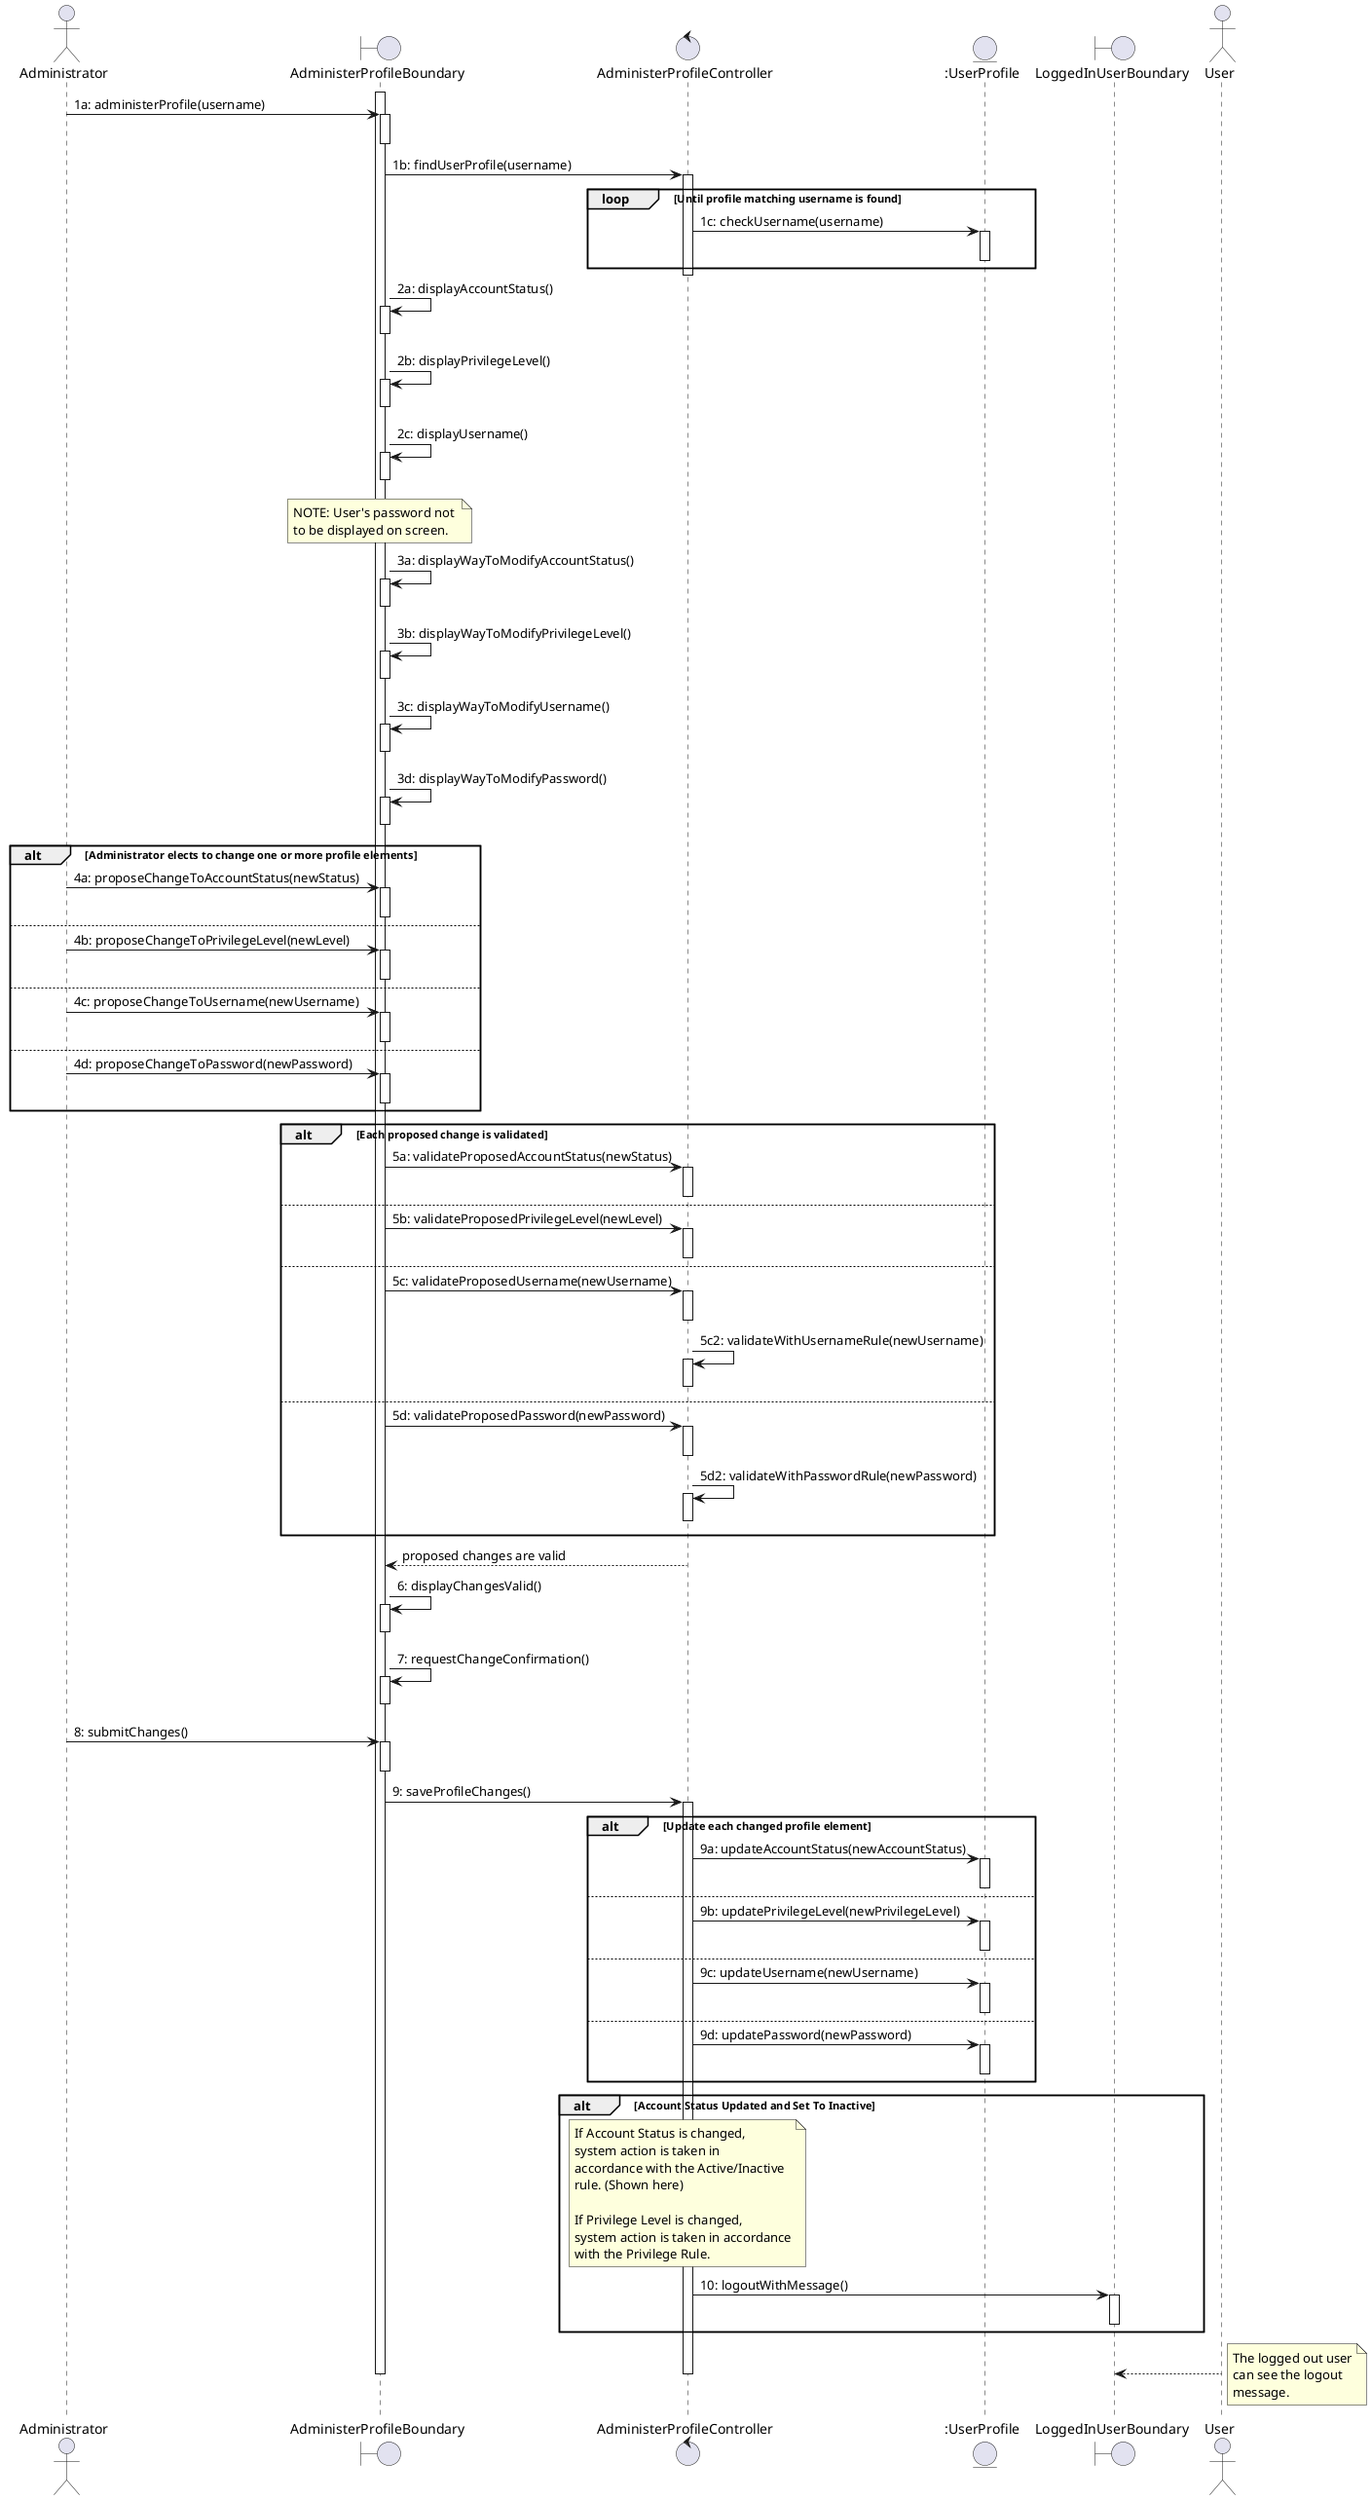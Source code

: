 @startuml
actor Administrator as a
boundary AdministerProfileBoundary as ab
control AdministerProfileController as ac
entity ":UserProfile" as up
boundary LoggedInUserBoundary as lu
actor User as u

activate ab

a -> ab: 1a: administerProfile(username)
activate ab
deactivate ab

ab -> ac: 1b: findUserProfile(username)
activate ac
loop Until profile matching username is found
ac -> up: 1c: checkUsername(username)
activate up
deactivate up
end loop
deactivate ac

ab -> ab: 2a: displayAccountStatus()
activate ab
deactivate ab

ab -> ab: 2b: displayPrivilegeLevel()
activate ab
deactivate ab

ab -> ab: 2c: displayUsername()
activate ab
deactivate ab

note over ab
NOTE: User's password not 
to be displayed on screen.
end note

ab -> ab: 3a: displayWayToModifyAccountStatus()
activate ab
deactivate ab

ab -> ab: 3b: displayWayToModifyPrivilegeLevel()
activate ab
deactivate ab

ab -> ab: 3c: displayWayToModifyUsername()
activate ab
deactivate ab

ab -> ab: 3d: displayWayToModifyPassword()
activate ab
deactivate ab

alt Administrator elects to change one or more profile elements
a -> ab: 4a: proposeChangeToAccountStatus(newStatus)
activate ab
deactivate ab
else
a -> ab: 4b: proposeChangeToPrivilegeLevel(newLevel)
activate ab
deactivate ab
else
a -> ab: 4c: proposeChangeToUsername(newUsername)
activate ab
deactivate ab
else
a -> ab: 4d: proposeChangeToPassword(newPassword)
activate ab
deactivate ab
end

alt Each proposed change is validated
ab -> ac: 5a: validateProposedAccountStatus(newStatus)
activate ac
deactivate ac
else
ab -> ac: 5b: validateProposedPrivilegeLevel(newLevel)
activate ac
deactivate ac
else
ab -> ac: 5c: validateProposedUsername(newUsername)
activate ac
deactivate ac
ac -> ac: 5c2: validateWithUsernameRule(newUsername)
activate ac
deactivate ac
else
ab -> ac: 5d: validateProposedPassword(newPassword)
activate ac
deactivate ac
ac -> ac: 5d2: validateWithPasswordRule(newPassword)
activate ac
deactivate ac
end

ac --> ab: proposed changes are valid
ab -> ab: 6: displayChangesValid()
activate ab
deactivate ab
ab -> ab: 7: requestChangeConfirmation()
activate ab
deactivate ab

a -> ab: 8: submitChanges()
activate ab
deactivate ab

ab -> ac: 9: saveProfileChanges()
activate ac

alt  Update each changed profile element
ac -> up: 9a: updateAccountStatus(newAccountStatus)
activate up
deactivate up
else
ac -> up: 9b: updatePrivilegeLevel(newPrivilegeLevel)
activate up
deactivate up
else
ac -> up: 9c: updateUsername(newUsername)
activate up
deactivate up
else
ac -> up: 9d: updatePassword(newPassword)
activate up
deactivate up
end

alt Account Status Updated and Set To Inactive
note over ac
If Account Status is changed,
system action is taken in 
accordance with the Active/Inactive
rule. (Shown here)

If Privilege Level is changed,
system action is taken in accordance
with the Privilege Rule.
end note

ac -> lu: 10: logoutWithMessage()
activate lu
deactivate lu
end
u --> lu
note right
The logged out user
can see the logout 
message.
end note
deactivate ac
deactivate up
deactivate ab
deactivate u
deactivate ac
deactivate lu

@enduml